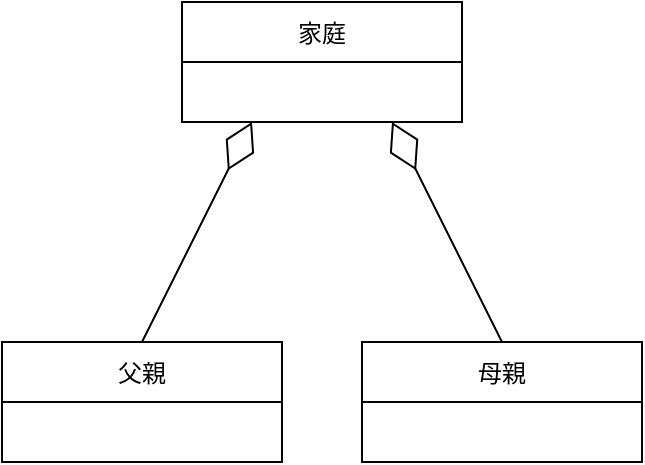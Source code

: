 <mxfile version="18.0.4" type="device" pages="2"><diagram name="聚合" id="b5b7bab2-c9e2-2cf4-8b2a-24fd1a2a6d21"><mxGraphModel dx="1419" dy="794" grid="1" gridSize="10" guides="1" tooltips="1" connect="1" arrows="1" fold="1" page="1" pageScale="1" pageWidth="827" pageHeight="1169" background="none" math="0" shadow="0"><root><mxCell id="0"/><mxCell id="1" parent="0"/><mxCell id="m-dpxv9UucmQdlORYYAL-1" value="父親" style="swimlane;fontStyle=0;childLayout=stackLayout;horizontal=1;startSize=30;horizontalStack=0;resizeParent=1;resizeParentMax=0;resizeLast=0;collapsible=1;marginBottom=0;" vertex="1" parent="1"><mxGeometry x="320" y="350" width="140" height="60" as="geometry"/></mxCell><mxCell id="m-dpxv9UucmQdlORYYAL-5" value="母親" style="swimlane;fontStyle=0;childLayout=stackLayout;horizontal=1;startSize=30;horizontalStack=0;resizeParent=1;resizeParentMax=0;resizeLast=0;collapsible=1;marginBottom=0;" vertex="1" parent="1"><mxGeometry x="500" y="350" width="140" height="60" as="geometry"/></mxCell><mxCell id="m-dpxv9UucmQdlORYYAL-7" value="家庭" style="swimlane;fontStyle=0;childLayout=stackLayout;horizontal=1;startSize=30;horizontalStack=0;resizeParent=1;resizeParentMax=0;resizeLast=0;collapsible=1;marginBottom=0;" vertex="1" parent="1"><mxGeometry x="410" y="180" width="140" height="60" as="geometry"/></mxCell><mxCell id="m-dpxv9UucmQdlORYYAL-9" value="" style="endArrow=diamondThin;endFill=0;endSize=24;html=1;rounded=0;entryX=0.25;entryY=1;entryDx=0;entryDy=0;exitX=0.5;exitY=0;exitDx=0;exitDy=0;" edge="1" parent="1" source="m-dpxv9UucmQdlORYYAL-1" target="m-dpxv9UucmQdlORYYAL-7"><mxGeometry width="160" relative="1" as="geometry"><mxPoint x="340" y="260" as="sourcePoint"/><mxPoint x="500" y="260" as="targetPoint"/></mxGeometry></mxCell><mxCell id="m-dpxv9UucmQdlORYYAL-10" value="" style="endArrow=diamondThin;endFill=0;endSize=24;html=1;rounded=0;entryX=0.75;entryY=1;entryDx=0;entryDy=0;exitX=0.5;exitY=0;exitDx=0;exitDy=0;" edge="1" parent="1" source="m-dpxv9UucmQdlORYYAL-5" target="m-dpxv9UucmQdlORYYAL-7"><mxGeometry width="160" relative="1" as="geometry"><mxPoint x="520" y="270" as="sourcePoint"/><mxPoint x="680" y="270" as="targetPoint"/></mxGeometry></mxCell></root></mxGraphModel></diagram><diagram id="y57ESgfZo5Q0gPeMH4wc" name="組合"><mxGraphModel dx="871" dy="459" grid="1" gridSize="10" guides="1" tooltips="1" connect="1" arrows="1" fold="1" page="1" pageScale="1" pageWidth="827" pageHeight="1169" math="0" shadow="0">&#xa;            <root>&#xa;                <mxCell id="CHDtnuDMMGn6DQg8g9th-0"/>&#xa;                <mxCell id="CHDtnuDMMGn6DQg8g9th-1" parent="CHDtnuDMMGn6DQg8g9th-0"/>&#xa;            </root>&#xa;        </mxGraphModel></diagram></mxfile>